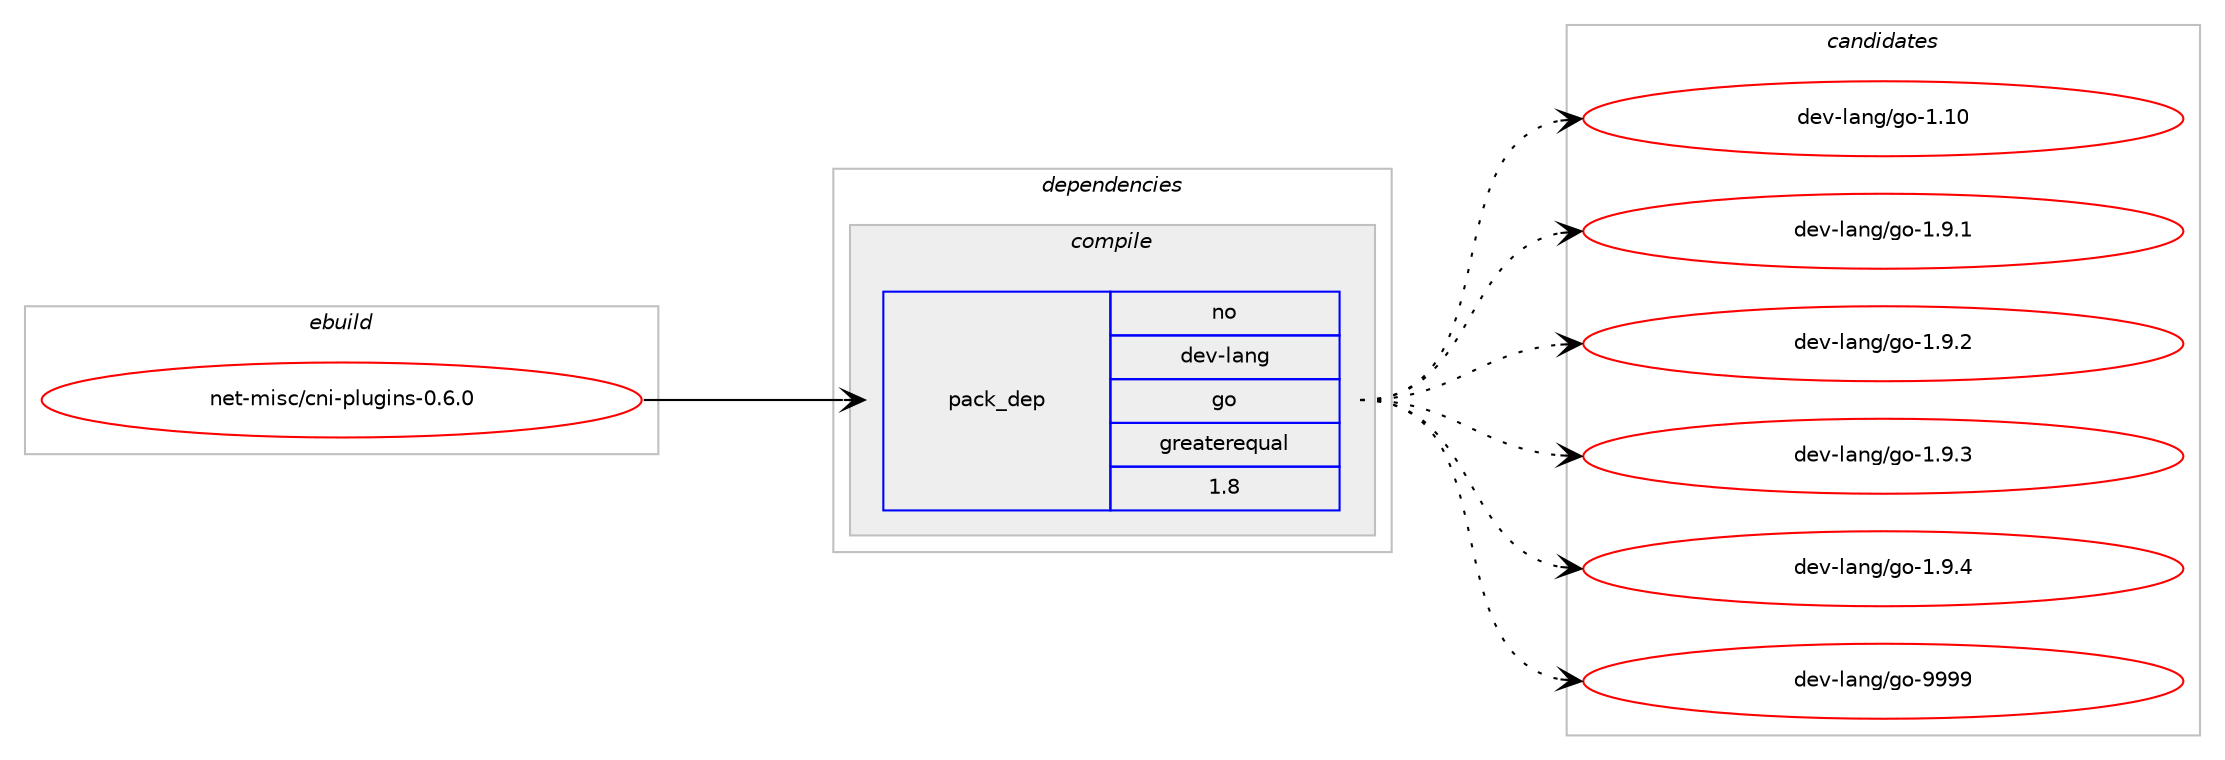 digraph prolog {

# *************
# Graph options
# *************

newrank=true;
concentrate=true;
compound=true;
graph [rankdir=LR,fontname=Helvetica,fontsize=10,ranksep=1.5];#, ranksep=2.5, nodesep=0.2];
edge  [arrowhead=vee];
node  [fontname=Helvetica,fontsize=10];

# **********
# The ebuild
# **********

subgraph cluster_leftcol {
color=gray;
rank=same;
label=<<i>ebuild</i>>;
id [label="net-misc/cni-plugins-0.6.0", color=red, width=4, href="../net-misc/cni-plugins-0.6.0.svg"];
}

# ****************
# The dependencies
# ****************

subgraph cluster_midcol {
color=gray;
label=<<i>dependencies</i>>;
subgraph cluster_compile {
fillcolor="#eeeeee";
style=filled;
label=<<i>compile</i>>;
subgraph pack668 {
dependency1026 [label=<<TABLE BORDER="0" CELLBORDER="1" CELLSPACING="0" CELLPADDING="4" WIDTH="220"><TR><TD ROWSPAN="6" CELLPADDING="30">pack_dep</TD></TR><TR><TD WIDTH="110">no</TD></TR><TR><TD>dev-lang</TD></TR><TR><TD>go</TD></TR><TR><TD>greaterequal</TD></TR><TR><TD>1.8</TD></TR></TABLE>>, shape=none, color=blue];
}
id:e -> dependency1026:w [weight=20,style="solid",arrowhead="vee"];
}
subgraph cluster_compileandrun {
fillcolor="#eeeeee";
style=filled;
label=<<i>compile and run</i>>;
}
subgraph cluster_run {
fillcolor="#eeeeee";
style=filled;
label=<<i>run</i>>;
}
}

# **************
# The candidates
# **************

subgraph cluster_choices {
rank=same;
color=gray;
label=<<i>candidates</i>>;

subgraph choice668 {
color=black;
nodesep=1;
choice1001011184510897110103471031114549464948 [label="dev-lang/go-1.10", color=red, width=4,href="../dev-lang/go-1.10.svg"];
choice100101118451089711010347103111454946574649 [label="dev-lang/go-1.9.1", color=red, width=4,href="../dev-lang/go-1.9.1.svg"];
choice100101118451089711010347103111454946574650 [label="dev-lang/go-1.9.2", color=red, width=4,href="../dev-lang/go-1.9.2.svg"];
choice100101118451089711010347103111454946574651 [label="dev-lang/go-1.9.3", color=red, width=4,href="../dev-lang/go-1.9.3.svg"];
choice100101118451089711010347103111454946574652 [label="dev-lang/go-1.9.4", color=red, width=4,href="../dev-lang/go-1.9.4.svg"];
choice1001011184510897110103471031114557575757 [label="dev-lang/go-9999", color=red, width=4,href="../dev-lang/go-9999.svg"];
dependency1026:e -> choice1001011184510897110103471031114549464948:w [style=dotted,weight="100"];
dependency1026:e -> choice100101118451089711010347103111454946574649:w [style=dotted,weight="100"];
dependency1026:e -> choice100101118451089711010347103111454946574650:w [style=dotted,weight="100"];
dependency1026:e -> choice100101118451089711010347103111454946574651:w [style=dotted,weight="100"];
dependency1026:e -> choice100101118451089711010347103111454946574652:w [style=dotted,weight="100"];
dependency1026:e -> choice1001011184510897110103471031114557575757:w [style=dotted,weight="100"];
}
}

}
